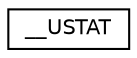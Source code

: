 digraph "Graphical Class Hierarchy"
{
  edge [fontname="Helvetica",fontsize="10",labelfontname="Helvetica",labelfontsize="10"];
  node [fontname="Helvetica",fontsize="10",shape=record];
  rankdir="LR";
  Node1 [label="__USTAT",height=0.2,width=0.4,color="black", fillcolor="white", style="filled",URL="$union_____u_s_t_a_t.html"];
}
